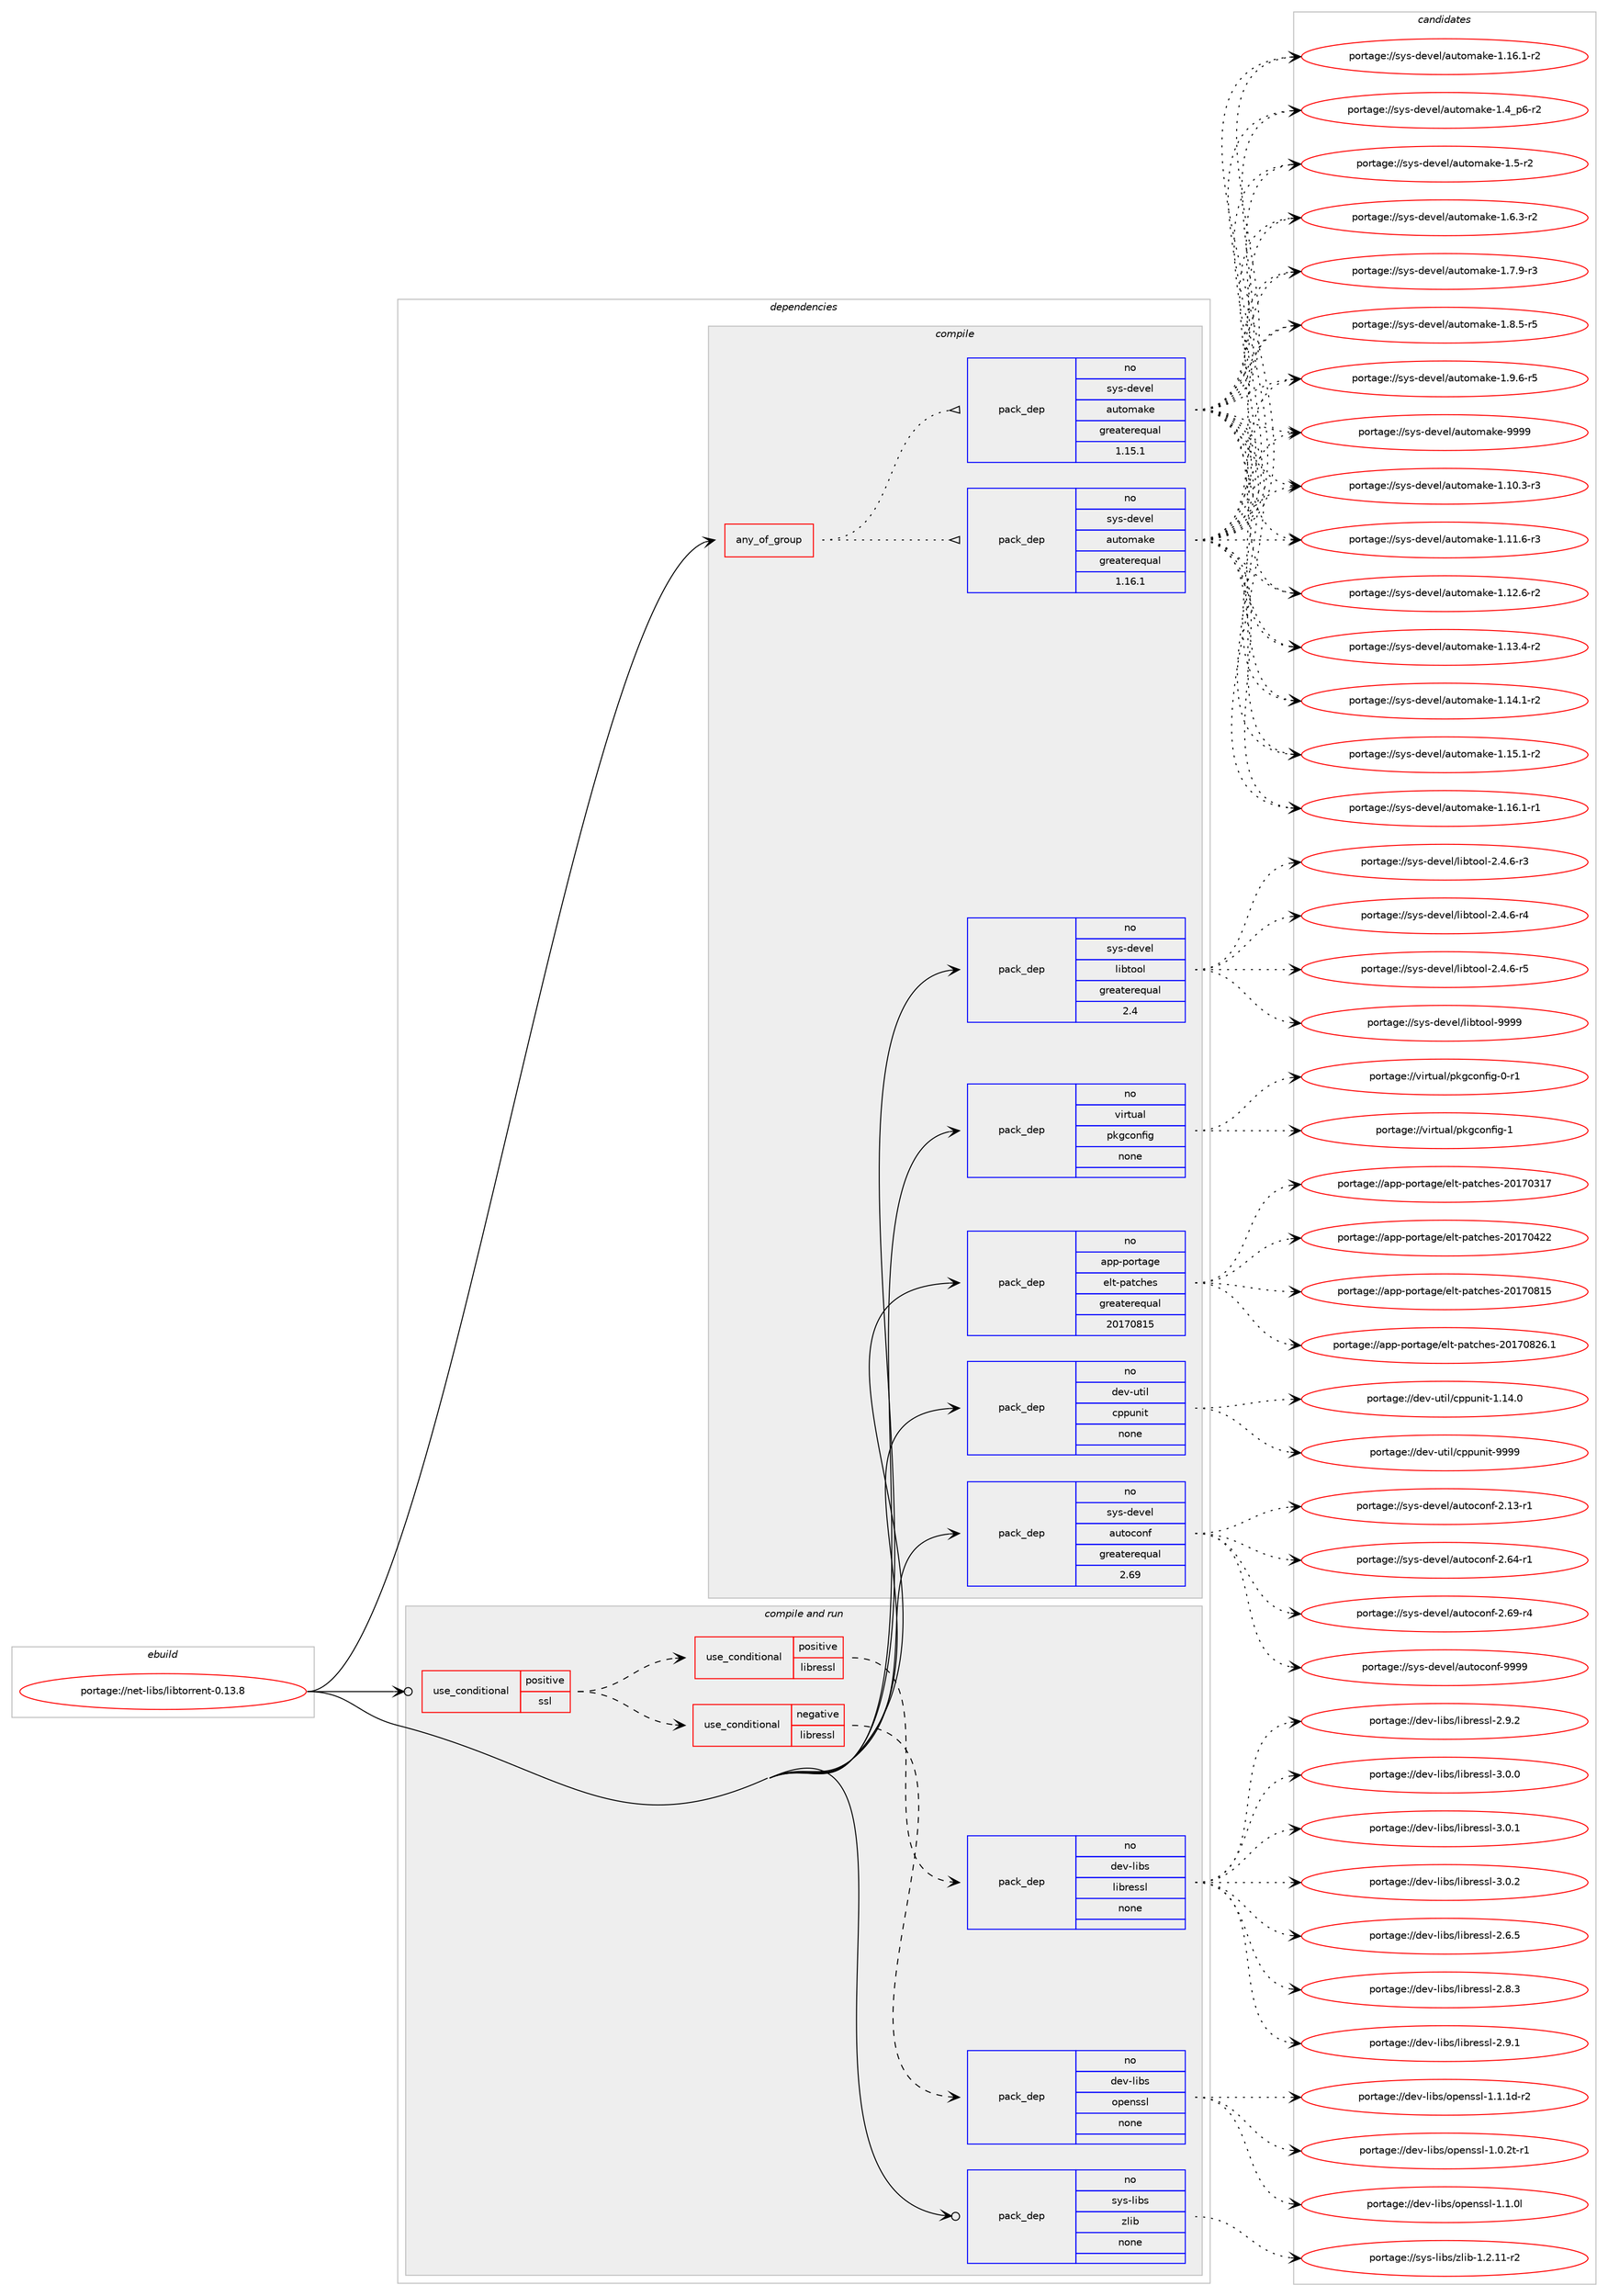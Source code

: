 digraph prolog {

# *************
# Graph options
# *************

newrank=true;
concentrate=true;
compound=true;
graph [rankdir=LR,fontname=Helvetica,fontsize=10,ranksep=1.5];#, ranksep=2.5, nodesep=0.2];
edge  [arrowhead=vee];
node  [fontname=Helvetica,fontsize=10];

# **********
# The ebuild
# **********

subgraph cluster_leftcol {
color=gray;
rank=same;
label=<<i>ebuild</i>>;
id [label="portage://net-libs/libtorrent-0.13.8", color=red, width=4, href="../net-libs/libtorrent-0.13.8.svg"];
}

# ****************
# The dependencies
# ****************

subgraph cluster_midcol {
color=gray;
label=<<i>dependencies</i>>;
subgraph cluster_compile {
fillcolor="#eeeeee";
style=filled;
label=<<i>compile</i>>;
subgraph any5838 {
dependency360374 [label=<<TABLE BORDER="0" CELLBORDER="1" CELLSPACING="0" CELLPADDING="4"><TR><TD CELLPADDING="10">any_of_group</TD></TR></TABLE>>, shape=none, color=red];subgraph pack264264 {
dependency360375 [label=<<TABLE BORDER="0" CELLBORDER="1" CELLSPACING="0" CELLPADDING="4" WIDTH="220"><TR><TD ROWSPAN="6" CELLPADDING="30">pack_dep</TD></TR><TR><TD WIDTH="110">no</TD></TR><TR><TD>sys-devel</TD></TR><TR><TD>automake</TD></TR><TR><TD>greaterequal</TD></TR><TR><TD>1.16.1</TD></TR></TABLE>>, shape=none, color=blue];
}
dependency360374:e -> dependency360375:w [weight=20,style="dotted",arrowhead="oinv"];
subgraph pack264265 {
dependency360376 [label=<<TABLE BORDER="0" CELLBORDER="1" CELLSPACING="0" CELLPADDING="4" WIDTH="220"><TR><TD ROWSPAN="6" CELLPADDING="30">pack_dep</TD></TR><TR><TD WIDTH="110">no</TD></TR><TR><TD>sys-devel</TD></TR><TR><TD>automake</TD></TR><TR><TD>greaterequal</TD></TR><TR><TD>1.15.1</TD></TR></TABLE>>, shape=none, color=blue];
}
dependency360374:e -> dependency360376:w [weight=20,style="dotted",arrowhead="oinv"];
}
id:e -> dependency360374:w [weight=20,style="solid",arrowhead="vee"];
subgraph pack264266 {
dependency360377 [label=<<TABLE BORDER="0" CELLBORDER="1" CELLSPACING="0" CELLPADDING="4" WIDTH="220"><TR><TD ROWSPAN="6" CELLPADDING="30">pack_dep</TD></TR><TR><TD WIDTH="110">no</TD></TR><TR><TD>app-portage</TD></TR><TR><TD>elt-patches</TD></TR><TR><TD>greaterequal</TD></TR><TR><TD>20170815</TD></TR></TABLE>>, shape=none, color=blue];
}
id:e -> dependency360377:w [weight=20,style="solid",arrowhead="vee"];
subgraph pack264267 {
dependency360378 [label=<<TABLE BORDER="0" CELLBORDER="1" CELLSPACING="0" CELLPADDING="4" WIDTH="220"><TR><TD ROWSPAN="6" CELLPADDING="30">pack_dep</TD></TR><TR><TD WIDTH="110">no</TD></TR><TR><TD>dev-util</TD></TR><TR><TD>cppunit</TD></TR><TR><TD>none</TD></TR><TR><TD></TD></TR></TABLE>>, shape=none, color=blue];
}
id:e -> dependency360378:w [weight=20,style="solid",arrowhead="vee"];
subgraph pack264268 {
dependency360379 [label=<<TABLE BORDER="0" CELLBORDER="1" CELLSPACING="0" CELLPADDING="4" WIDTH="220"><TR><TD ROWSPAN="6" CELLPADDING="30">pack_dep</TD></TR><TR><TD WIDTH="110">no</TD></TR><TR><TD>sys-devel</TD></TR><TR><TD>autoconf</TD></TR><TR><TD>greaterequal</TD></TR><TR><TD>2.69</TD></TR></TABLE>>, shape=none, color=blue];
}
id:e -> dependency360379:w [weight=20,style="solid",arrowhead="vee"];
subgraph pack264269 {
dependency360380 [label=<<TABLE BORDER="0" CELLBORDER="1" CELLSPACING="0" CELLPADDING="4" WIDTH="220"><TR><TD ROWSPAN="6" CELLPADDING="30">pack_dep</TD></TR><TR><TD WIDTH="110">no</TD></TR><TR><TD>sys-devel</TD></TR><TR><TD>libtool</TD></TR><TR><TD>greaterequal</TD></TR><TR><TD>2.4</TD></TR></TABLE>>, shape=none, color=blue];
}
id:e -> dependency360380:w [weight=20,style="solid",arrowhead="vee"];
subgraph pack264270 {
dependency360381 [label=<<TABLE BORDER="0" CELLBORDER="1" CELLSPACING="0" CELLPADDING="4" WIDTH="220"><TR><TD ROWSPAN="6" CELLPADDING="30">pack_dep</TD></TR><TR><TD WIDTH="110">no</TD></TR><TR><TD>virtual</TD></TR><TR><TD>pkgconfig</TD></TR><TR><TD>none</TD></TR><TR><TD></TD></TR></TABLE>>, shape=none, color=blue];
}
id:e -> dependency360381:w [weight=20,style="solid",arrowhead="vee"];
}
subgraph cluster_compileandrun {
fillcolor="#eeeeee";
style=filled;
label=<<i>compile and run</i>>;
subgraph cond90118 {
dependency360382 [label=<<TABLE BORDER="0" CELLBORDER="1" CELLSPACING="0" CELLPADDING="4"><TR><TD ROWSPAN="3" CELLPADDING="10">use_conditional</TD></TR><TR><TD>positive</TD></TR><TR><TD>ssl</TD></TR></TABLE>>, shape=none, color=red];
subgraph cond90119 {
dependency360383 [label=<<TABLE BORDER="0" CELLBORDER="1" CELLSPACING="0" CELLPADDING="4"><TR><TD ROWSPAN="3" CELLPADDING="10">use_conditional</TD></TR><TR><TD>negative</TD></TR><TR><TD>libressl</TD></TR></TABLE>>, shape=none, color=red];
subgraph pack264271 {
dependency360384 [label=<<TABLE BORDER="0" CELLBORDER="1" CELLSPACING="0" CELLPADDING="4" WIDTH="220"><TR><TD ROWSPAN="6" CELLPADDING="30">pack_dep</TD></TR><TR><TD WIDTH="110">no</TD></TR><TR><TD>dev-libs</TD></TR><TR><TD>openssl</TD></TR><TR><TD>none</TD></TR><TR><TD></TD></TR></TABLE>>, shape=none, color=blue];
}
dependency360383:e -> dependency360384:w [weight=20,style="dashed",arrowhead="vee"];
}
dependency360382:e -> dependency360383:w [weight=20,style="dashed",arrowhead="vee"];
subgraph cond90120 {
dependency360385 [label=<<TABLE BORDER="0" CELLBORDER="1" CELLSPACING="0" CELLPADDING="4"><TR><TD ROWSPAN="3" CELLPADDING="10">use_conditional</TD></TR><TR><TD>positive</TD></TR><TR><TD>libressl</TD></TR></TABLE>>, shape=none, color=red];
subgraph pack264272 {
dependency360386 [label=<<TABLE BORDER="0" CELLBORDER="1" CELLSPACING="0" CELLPADDING="4" WIDTH="220"><TR><TD ROWSPAN="6" CELLPADDING="30">pack_dep</TD></TR><TR><TD WIDTH="110">no</TD></TR><TR><TD>dev-libs</TD></TR><TR><TD>libressl</TD></TR><TR><TD>none</TD></TR><TR><TD></TD></TR></TABLE>>, shape=none, color=blue];
}
dependency360385:e -> dependency360386:w [weight=20,style="dashed",arrowhead="vee"];
}
dependency360382:e -> dependency360385:w [weight=20,style="dashed",arrowhead="vee"];
}
id:e -> dependency360382:w [weight=20,style="solid",arrowhead="odotvee"];
subgraph pack264273 {
dependency360387 [label=<<TABLE BORDER="0" CELLBORDER="1" CELLSPACING="0" CELLPADDING="4" WIDTH="220"><TR><TD ROWSPAN="6" CELLPADDING="30">pack_dep</TD></TR><TR><TD WIDTH="110">no</TD></TR><TR><TD>sys-libs</TD></TR><TR><TD>zlib</TD></TR><TR><TD>none</TD></TR><TR><TD></TD></TR></TABLE>>, shape=none, color=blue];
}
id:e -> dependency360387:w [weight=20,style="solid",arrowhead="odotvee"];
}
subgraph cluster_run {
fillcolor="#eeeeee";
style=filled;
label=<<i>run</i>>;
}
}

# **************
# The candidates
# **************

subgraph cluster_choices {
rank=same;
color=gray;
label=<<i>candidates</i>>;

subgraph choice264264 {
color=black;
nodesep=1;
choiceportage11512111545100101118101108479711711611110997107101454946494846514511451 [label="portage://sys-devel/automake-1.10.3-r3", color=red, width=4,href="../sys-devel/automake-1.10.3-r3.svg"];
choiceportage11512111545100101118101108479711711611110997107101454946494946544511451 [label="portage://sys-devel/automake-1.11.6-r3", color=red, width=4,href="../sys-devel/automake-1.11.6-r3.svg"];
choiceportage11512111545100101118101108479711711611110997107101454946495046544511450 [label="portage://sys-devel/automake-1.12.6-r2", color=red, width=4,href="../sys-devel/automake-1.12.6-r2.svg"];
choiceportage11512111545100101118101108479711711611110997107101454946495146524511450 [label="portage://sys-devel/automake-1.13.4-r2", color=red, width=4,href="../sys-devel/automake-1.13.4-r2.svg"];
choiceportage11512111545100101118101108479711711611110997107101454946495246494511450 [label="portage://sys-devel/automake-1.14.1-r2", color=red, width=4,href="../sys-devel/automake-1.14.1-r2.svg"];
choiceportage11512111545100101118101108479711711611110997107101454946495346494511450 [label="portage://sys-devel/automake-1.15.1-r2", color=red, width=4,href="../sys-devel/automake-1.15.1-r2.svg"];
choiceportage11512111545100101118101108479711711611110997107101454946495446494511449 [label="portage://sys-devel/automake-1.16.1-r1", color=red, width=4,href="../sys-devel/automake-1.16.1-r1.svg"];
choiceportage11512111545100101118101108479711711611110997107101454946495446494511450 [label="portage://sys-devel/automake-1.16.1-r2", color=red, width=4,href="../sys-devel/automake-1.16.1-r2.svg"];
choiceportage115121115451001011181011084797117116111109971071014549465295112544511450 [label="portage://sys-devel/automake-1.4_p6-r2", color=red, width=4,href="../sys-devel/automake-1.4_p6-r2.svg"];
choiceportage11512111545100101118101108479711711611110997107101454946534511450 [label="portage://sys-devel/automake-1.5-r2", color=red, width=4,href="../sys-devel/automake-1.5-r2.svg"];
choiceportage115121115451001011181011084797117116111109971071014549465446514511450 [label="portage://sys-devel/automake-1.6.3-r2", color=red, width=4,href="../sys-devel/automake-1.6.3-r2.svg"];
choiceportage115121115451001011181011084797117116111109971071014549465546574511451 [label="portage://sys-devel/automake-1.7.9-r3", color=red, width=4,href="../sys-devel/automake-1.7.9-r3.svg"];
choiceportage115121115451001011181011084797117116111109971071014549465646534511453 [label="portage://sys-devel/automake-1.8.5-r5", color=red, width=4,href="../sys-devel/automake-1.8.5-r5.svg"];
choiceportage115121115451001011181011084797117116111109971071014549465746544511453 [label="portage://sys-devel/automake-1.9.6-r5", color=red, width=4,href="../sys-devel/automake-1.9.6-r5.svg"];
choiceportage115121115451001011181011084797117116111109971071014557575757 [label="portage://sys-devel/automake-9999", color=red, width=4,href="../sys-devel/automake-9999.svg"];
dependency360375:e -> choiceportage11512111545100101118101108479711711611110997107101454946494846514511451:w [style=dotted,weight="100"];
dependency360375:e -> choiceportage11512111545100101118101108479711711611110997107101454946494946544511451:w [style=dotted,weight="100"];
dependency360375:e -> choiceportage11512111545100101118101108479711711611110997107101454946495046544511450:w [style=dotted,weight="100"];
dependency360375:e -> choiceportage11512111545100101118101108479711711611110997107101454946495146524511450:w [style=dotted,weight="100"];
dependency360375:e -> choiceportage11512111545100101118101108479711711611110997107101454946495246494511450:w [style=dotted,weight="100"];
dependency360375:e -> choiceportage11512111545100101118101108479711711611110997107101454946495346494511450:w [style=dotted,weight="100"];
dependency360375:e -> choiceportage11512111545100101118101108479711711611110997107101454946495446494511449:w [style=dotted,weight="100"];
dependency360375:e -> choiceportage11512111545100101118101108479711711611110997107101454946495446494511450:w [style=dotted,weight="100"];
dependency360375:e -> choiceportage115121115451001011181011084797117116111109971071014549465295112544511450:w [style=dotted,weight="100"];
dependency360375:e -> choiceportage11512111545100101118101108479711711611110997107101454946534511450:w [style=dotted,weight="100"];
dependency360375:e -> choiceportage115121115451001011181011084797117116111109971071014549465446514511450:w [style=dotted,weight="100"];
dependency360375:e -> choiceportage115121115451001011181011084797117116111109971071014549465546574511451:w [style=dotted,weight="100"];
dependency360375:e -> choiceportage115121115451001011181011084797117116111109971071014549465646534511453:w [style=dotted,weight="100"];
dependency360375:e -> choiceportage115121115451001011181011084797117116111109971071014549465746544511453:w [style=dotted,weight="100"];
dependency360375:e -> choiceportage115121115451001011181011084797117116111109971071014557575757:w [style=dotted,weight="100"];
}
subgraph choice264265 {
color=black;
nodesep=1;
choiceportage11512111545100101118101108479711711611110997107101454946494846514511451 [label="portage://sys-devel/automake-1.10.3-r3", color=red, width=4,href="../sys-devel/automake-1.10.3-r3.svg"];
choiceportage11512111545100101118101108479711711611110997107101454946494946544511451 [label="portage://sys-devel/automake-1.11.6-r3", color=red, width=4,href="../sys-devel/automake-1.11.6-r3.svg"];
choiceportage11512111545100101118101108479711711611110997107101454946495046544511450 [label="portage://sys-devel/automake-1.12.6-r2", color=red, width=4,href="../sys-devel/automake-1.12.6-r2.svg"];
choiceportage11512111545100101118101108479711711611110997107101454946495146524511450 [label="portage://sys-devel/automake-1.13.4-r2", color=red, width=4,href="../sys-devel/automake-1.13.4-r2.svg"];
choiceportage11512111545100101118101108479711711611110997107101454946495246494511450 [label="portage://sys-devel/automake-1.14.1-r2", color=red, width=4,href="../sys-devel/automake-1.14.1-r2.svg"];
choiceportage11512111545100101118101108479711711611110997107101454946495346494511450 [label="portage://sys-devel/automake-1.15.1-r2", color=red, width=4,href="../sys-devel/automake-1.15.1-r2.svg"];
choiceportage11512111545100101118101108479711711611110997107101454946495446494511449 [label="portage://sys-devel/automake-1.16.1-r1", color=red, width=4,href="../sys-devel/automake-1.16.1-r1.svg"];
choiceportage11512111545100101118101108479711711611110997107101454946495446494511450 [label="portage://sys-devel/automake-1.16.1-r2", color=red, width=4,href="../sys-devel/automake-1.16.1-r2.svg"];
choiceportage115121115451001011181011084797117116111109971071014549465295112544511450 [label="portage://sys-devel/automake-1.4_p6-r2", color=red, width=4,href="../sys-devel/automake-1.4_p6-r2.svg"];
choiceportage11512111545100101118101108479711711611110997107101454946534511450 [label="portage://sys-devel/automake-1.5-r2", color=red, width=4,href="../sys-devel/automake-1.5-r2.svg"];
choiceportage115121115451001011181011084797117116111109971071014549465446514511450 [label="portage://sys-devel/automake-1.6.3-r2", color=red, width=4,href="../sys-devel/automake-1.6.3-r2.svg"];
choiceportage115121115451001011181011084797117116111109971071014549465546574511451 [label="portage://sys-devel/automake-1.7.9-r3", color=red, width=4,href="../sys-devel/automake-1.7.9-r3.svg"];
choiceportage115121115451001011181011084797117116111109971071014549465646534511453 [label="portage://sys-devel/automake-1.8.5-r5", color=red, width=4,href="../sys-devel/automake-1.8.5-r5.svg"];
choiceportage115121115451001011181011084797117116111109971071014549465746544511453 [label="portage://sys-devel/automake-1.9.6-r5", color=red, width=4,href="../sys-devel/automake-1.9.6-r5.svg"];
choiceportage115121115451001011181011084797117116111109971071014557575757 [label="portage://sys-devel/automake-9999", color=red, width=4,href="../sys-devel/automake-9999.svg"];
dependency360376:e -> choiceportage11512111545100101118101108479711711611110997107101454946494846514511451:w [style=dotted,weight="100"];
dependency360376:e -> choiceportage11512111545100101118101108479711711611110997107101454946494946544511451:w [style=dotted,weight="100"];
dependency360376:e -> choiceportage11512111545100101118101108479711711611110997107101454946495046544511450:w [style=dotted,weight="100"];
dependency360376:e -> choiceportage11512111545100101118101108479711711611110997107101454946495146524511450:w [style=dotted,weight="100"];
dependency360376:e -> choiceportage11512111545100101118101108479711711611110997107101454946495246494511450:w [style=dotted,weight="100"];
dependency360376:e -> choiceportage11512111545100101118101108479711711611110997107101454946495346494511450:w [style=dotted,weight="100"];
dependency360376:e -> choiceportage11512111545100101118101108479711711611110997107101454946495446494511449:w [style=dotted,weight="100"];
dependency360376:e -> choiceportage11512111545100101118101108479711711611110997107101454946495446494511450:w [style=dotted,weight="100"];
dependency360376:e -> choiceportage115121115451001011181011084797117116111109971071014549465295112544511450:w [style=dotted,weight="100"];
dependency360376:e -> choiceportage11512111545100101118101108479711711611110997107101454946534511450:w [style=dotted,weight="100"];
dependency360376:e -> choiceportage115121115451001011181011084797117116111109971071014549465446514511450:w [style=dotted,weight="100"];
dependency360376:e -> choiceportage115121115451001011181011084797117116111109971071014549465546574511451:w [style=dotted,weight="100"];
dependency360376:e -> choiceportage115121115451001011181011084797117116111109971071014549465646534511453:w [style=dotted,weight="100"];
dependency360376:e -> choiceportage115121115451001011181011084797117116111109971071014549465746544511453:w [style=dotted,weight="100"];
dependency360376:e -> choiceportage115121115451001011181011084797117116111109971071014557575757:w [style=dotted,weight="100"];
}
subgraph choice264266 {
color=black;
nodesep=1;
choiceportage97112112451121111141169710310147101108116451129711699104101115455048495548514955 [label="portage://app-portage/elt-patches-20170317", color=red, width=4,href="../app-portage/elt-patches-20170317.svg"];
choiceportage97112112451121111141169710310147101108116451129711699104101115455048495548525050 [label="portage://app-portage/elt-patches-20170422", color=red, width=4,href="../app-portage/elt-patches-20170422.svg"];
choiceportage97112112451121111141169710310147101108116451129711699104101115455048495548564953 [label="portage://app-portage/elt-patches-20170815", color=red, width=4,href="../app-portage/elt-patches-20170815.svg"];
choiceportage971121124511211111411697103101471011081164511297116991041011154550484955485650544649 [label="portage://app-portage/elt-patches-20170826.1", color=red, width=4,href="../app-portage/elt-patches-20170826.1.svg"];
dependency360377:e -> choiceportage97112112451121111141169710310147101108116451129711699104101115455048495548514955:w [style=dotted,weight="100"];
dependency360377:e -> choiceportage97112112451121111141169710310147101108116451129711699104101115455048495548525050:w [style=dotted,weight="100"];
dependency360377:e -> choiceportage97112112451121111141169710310147101108116451129711699104101115455048495548564953:w [style=dotted,weight="100"];
dependency360377:e -> choiceportage971121124511211111411697103101471011081164511297116991041011154550484955485650544649:w [style=dotted,weight="100"];
}
subgraph choice264267 {
color=black;
nodesep=1;
choiceportage10010111845117116105108479911211211711010511645494649524648 [label="portage://dev-util/cppunit-1.14.0", color=red, width=4,href="../dev-util/cppunit-1.14.0.svg"];
choiceportage1001011184511711610510847991121121171101051164557575757 [label="portage://dev-util/cppunit-9999", color=red, width=4,href="../dev-util/cppunit-9999.svg"];
dependency360378:e -> choiceportage10010111845117116105108479911211211711010511645494649524648:w [style=dotted,weight="100"];
dependency360378:e -> choiceportage1001011184511711610510847991121121171101051164557575757:w [style=dotted,weight="100"];
}
subgraph choice264268 {
color=black;
nodesep=1;
choiceportage1151211154510010111810110847971171161119911111010245504649514511449 [label="portage://sys-devel/autoconf-2.13-r1", color=red, width=4,href="../sys-devel/autoconf-2.13-r1.svg"];
choiceportage1151211154510010111810110847971171161119911111010245504654524511449 [label="portage://sys-devel/autoconf-2.64-r1", color=red, width=4,href="../sys-devel/autoconf-2.64-r1.svg"];
choiceportage1151211154510010111810110847971171161119911111010245504654574511452 [label="portage://sys-devel/autoconf-2.69-r4", color=red, width=4,href="../sys-devel/autoconf-2.69-r4.svg"];
choiceportage115121115451001011181011084797117116111991111101024557575757 [label="portage://sys-devel/autoconf-9999", color=red, width=4,href="../sys-devel/autoconf-9999.svg"];
dependency360379:e -> choiceportage1151211154510010111810110847971171161119911111010245504649514511449:w [style=dotted,weight="100"];
dependency360379:e -> choiceportage1151211154510010111810110847971171161119911111010245504654524511449:w [style=dotted,weight="100"];
dependency360379:e -> choiceportage1151211154510010111810110847971171161119911111010245504654574511452:w [style=dotted,weight="100"];
dependency360379:e -> choiceportage115121115451001011181011084797117116111991111101024557575757:w [style=dotted,weight="100"];
}
subgraph choice264269 {
color=black;
nodesep=1;
choiceportage1151211154510010111810110847108105981161111111084550465246544511451 [label="portage://sys-devel/libtool-2.4.6-r3", color=red, width=4,href="../sys-devel/libtool-2.4.6-r3.svg"];
choiceportage1151211154510010111810110847108105981161111111084550465246544511452 [label="portage://sys-devel/libtool-2.4.6-r4", color=red, width=4,href="../sys-devel/libtool-2.4.6-r4.svg"];
choiceportage1151211154510010111810110847108105981161111111084550465246544511453 [label="portage://sys-devel/libtool-2.4.6-r5", color=red, width=4,href="../sys-devel/libtool-2.4.6-r5.svg"];
choiceportage1151211154510010111810110847108105981161111111084557575757 [label="portage://sys-devel/libtool-9999", color=red, width=4,href="../sys-devel/libtool-9999.svg"];
dependency360380:e -> choiceportage1151211154510010111810110847108105981161111111084550465246544511451:w [style=dotted,weight="100"];
dependency360380:e -> choiceportage1151211154510010111810110847108105981161111111084550465246544511452:w [style=dotted,weight="100"];
dependency360380:e -> choiceportage1151211154510010111810110847108105981161111111084550465246544511453:w [style=dotted,weight="100"];
dependency360380:e -> choiceportage1151211154510010111810110847108105981161111111084557575757:w [style=dotted,weight="100"];
}
subgraph choice264270 {
color=black;
nodesep=1;
choiceportage11810511411611797108471121071039911111010210510345484511449 [label="portage://virtual/pkgconfig-0-r1", color=red, width=4,href="../virtual/pkgconfig-0-r1.svg"];
choiceportage1181051141161179710847112107103991111101021051034549 [label="portage://virtual/pkgconfig-1", color=red, width=4,href="../virtual/pkgconfig-1.svg"];
dependency360381:e -> choiceportage11810511411611797108471121071039911111010210510345484511449:w [style=dotted,weight="100"];
dependency360381:e -> choiceportage1181051141161179710847112107103991111101021051034549:w [style=dotted,weight="100"];
}
subgraph choice264271 {
color=black;
nodesep=1;
choiceportage1001011184510810598115471111121011101151151084549464846501164511449 [label="portage://dev-libs/openssl-1.0.2t-r1", color=red, width=4,href="../dev-libs/openssl-1.0.2t-r1.svg"];
choiceportage100101118451081059811547111112101110115115108454946494648108 [label="portage://dev-libs/openssl-1.1.0l", color=red, width=4,href="../dev-libs/openssl-1.1.0l.svg"];
choiceportage1001011184510810598115471111121011101151151084549464946491004511450 [label="portage://dev-libs/openssl-1.1.1d-r2", color=red, width=4,href="../dev-libs/openssl-1.1.1d-r2.svg"];
dependency360384:e -> choiceportage1001011184510810598115471111121011101151151084549464846501164511449:w [style=dotted,weight="100"];
dependency360384:e -> choiceportage100101118451081059811547111112101110115115108454946494648108:w [style=dotted,weight="100"];
dependency360384:e -> choiceportage1001011184510810598115471111121011101151151084549464946491004511450:w [style=dotted,weight="100"];
}
subgraph choice264272 {
color=black;
nodesep=1;
choiceportage10010111845108105981154710810598114101115115108455046544653 [label="portage://dev-libs/libressl-2.6.5", color=red, width=4,href="../dev-libs/libressl-2.6.5.svg"];
choiceportage10010111845108105981154710810598114101115115108455046564651 [label="portage://dev-libs/libressl-2.8.3", color=red, width=4,href="../dev-libs/libressl-2.8.3.svg"];
choiceportage10010111845108105981154710810598114101115115108455046574649 [label="portage://dev-libs/libressl-2.9.1", color=red, width=4,href="../dev-libs/libressl-2.9.1.svg"];
choiceportage10010111845108105981154710810598114101115115108455046574650 [label="portage://dev-libs/libressl-2.9.2", color=red, width=4,href="../dev-libs/libressl-2.9.2.svg"];
choiceportage10010111845108105981154710810598114101115115108455146484648 [label="portage://dev-libs/libressl-3.0.0", color=red, width=4,href="../dev-libs/libressl-3.0.0.svg"];
choiceportage10010111845108105981154710810598114101115115108455146484649 [label="portage://dev-libs/libressl-3.0.1", color=red, width=4,href="../dev-libs/libressl-3.0.1.svg"];
choiceportage10010111845108105981154710810598114101115115108455146484650 [label="portage://dev-libs/libressl-3.0.2", color=red, width=4,href="../dev-libs/libressl-3.0.2.svg"];
dependency360386:e -> choiceportage10010111845108105981154710810598114101115115108455046544653:w [style=dotted,weight="100"];
dependency360386:e -> choiceportage10010111845108105981154710810598114101115115108455046564651:w [style=dotted,weight="100"];
dependency360386:e -> choiceportage10010111845108105981154710810598114101115115108455046574649:w [style=dotted,weight="100"];
dependency360386:e -> choiceportage10010111845108105981154710810598114101115115108455046574650:w [style=dotted,weight="100"];
dependency360386:e -> choiceportage10010111845108105981154710810598114101115115108455146484648:w [style=dotted,weight="100"];
dependency360386:e -> choiceportage10010111845108105981154710810598114101115115108455146484649:w [style=dotted,weight="100"];
dependency360386:e -> choiceportage10010111845108105981154710810598114101115115108455146484650:w [style=dotted,weight="100"];
}
subgraph choice264273 {
color=black;
nodesep=1;
choiceportage11512111545108105981154712210810598454946504649494511450 [label="portage://sys-libs/zlib-1.2.11-r2", color=red, width=4,href="../sys-libs/zlib-1.2.11-r2.svg"];
dependency360387:e -> choiceportage11512111545108105981154712210810598454946504649494511450:w [style=dotted,weight="100"];
}
}

}
